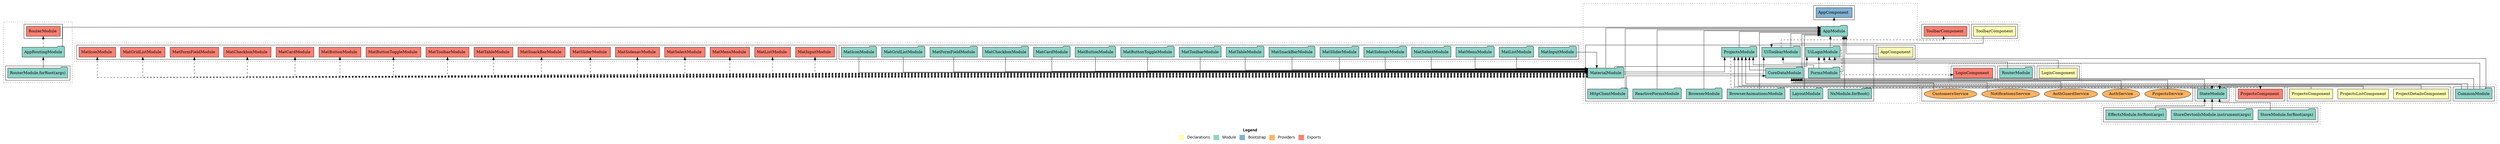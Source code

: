 digraph dependencies { node [shape="rect", style="filled", colorscheme=set312]; ranksep=0.4; compound=false; remincross=true; splines=true; splines=ortho; rankdir=LR; rankdir=TB; rankdir=BT; label=<<table BORDER="0"> <tr> <td colspan="5" align="center"><b>Legend</b></td> </tr> <tr> <td> <table BORDER="0"> <tr> <td bgcolor="#ffffb3" width="20"></td> <td>  Declarations</td> </tr> </table> </td> <td> <table BORDER="0"> <tr> <td bgcolor="#8dd3c7" width="20"></td> <td>  Module</td> </tr> </table> </td> <td> <table BORDER="0"> <tr> <td bgcolor="#80b1d3" width="20"></td> <td>  Bootstrap</td> </tr> </table> </td> <td> <table BORDER="0"> <tr> <td bgcolor="#fdb462" width="20"></td> <td>  Providers</td> </tr> </table> </td> <td> <table BORDER="0"> <tr> <td bgcolor="#fb8072" width="20"></td> <td>  Exports</td> </tr> </table> </td> </tr></table>>; ratio=compress; fontname="sans-serif";  subgraph "cluster_AppRoutingModule" { label=""; style="dotted";node [shape="folder", fillcolor=1]; subgraph cluster_AppRoutingModule_declarations { style="solid";node [style="filled", shape="rect"]; }    subgraph cluster_AppRoutingModule_imports { style="solid"; node [style="filled", fillcolor=1, shape="rect"];    "RouterModule.forRoot(args)" [label="RouterModule.forRoot(args)", shape="folder"];   }    "RouterModule.forRoot(args)" -> "AppRoutingModule" [lhead="cluster_AppRoutingModule", ltail="cluster_AppRoutingModule_imports"];     subgraph cluster_AppRoutingModule_exports { style="solid";node [style="filled", fillcolor=4, shape="rect"];"RouterModule " [label="RouterModule ", shape="rect"]}  "AppRoutingModule" -> "RouterModule " [style="dashed", ltail="cluster_AppRoutingModule" lhead="cluster_AppRoutingModule_exports"];    subgraph cluster_AppRoutingModule_bootstrap { style="solid"; node [style="filled", fillcolor=5, shape="rect"];  }    subgraph cluster_AppRoutingModule_providers { style="solid"; node [style="filled", fillcolor=6, shape="rect"];   }     }  subgraph "cluster_AppModule" { label=""; style="dotted";node [shape="folder", fillcolor=1]; subgraph cluster_AppModule_declarations { style="solid";node [style="filled", shape="rect"]; node [fillcolor=2]; "AppComponent"; }  "AppComponent" -> "AppModule" [style="solid", lhead="cluster_AppModule" ltail="cluster_AppModule_declarations"]; subgraph "cluster_AppModule_AppComponent_providers" { style="solid";  }    subgraph cluster_AppModule_imports { style="solid"; node [style="filled", fillcolor=1, shape="rect"];    "AppRoutingModule" [label="AppRoutingModule", shape="folder"];    "BrowserModule" [label="BrowserModule", shape="folder"];    "BrowserAnimationsModule" [label="BrowserAnimationsModule", shape="folder"];    "CoreDataModule" [label="CoreDataModule", shape="folder"];    "HttpClientModule" [label="HttpClientModule", shape="folder"];    "LayoutModule" [label="LayoutModule", shape="folder"];    "NxModule.forRoot()" [label="NxModule.forRoot()", shape="folder"];    "FormsModule" [label="FormsModule", shape="folder"];    "ReactiveFormsModule" [label="ReactiveFormsModule", shape="folder"];    "UiLoginModule" [label="UiLoginModule", shape="folder"];    "UiToolbarModule" [label="UiToolbarModule", shape="folder"];    "MaterialModule" [label="MaterialModule", shape="folder"];    "ProjectsModule" [label="ProjectsModule", shape="folder"];   }    "AppRoutingModule" -> "AppModule" [lhead="cluster_AppModule", ltail="cluster_AppModule_imports"];    "BrowserModule" -> "AppModule" [lhead="cluster_AppModule", ltail="cluster_AppModule_imports"];    "BrowserAnimationsModule" -> "AppModule" [lhead="cluster_AppModule", ltail="cluster_AppModule_imports"];    "CoreDataModule" -> "AppModule" [lhead="cluster_AppModule", ltail="cluster_AppModule_imports"];    "HttpClientModule" -> "AppModule" [lhead="cluster_AppModule", ltail="cluster_AppModule_imports"];    "LayoutModule" -> "AppModule" [lhead="cluster_AppModule", ltail="cluster_AppModule_imports"];    "NxModule.forRoot()" -> "AppModule" [lhead="cluster_AppModule", ltail="cluster_AppModule_imports"];    "FormsModule" -> "AppModule" [lhead="cluster_AppModule", ltail="cluster_AppModule_imports"];    "ReactiveFormsModule" -> "AppModule" [lhead="cluster_AppModule", ltail="cluster_AppModule_imports"];    "UiLoginModule" -> "AppModule" [lhead="cluster_AppModule", ltail="cluster_AppModule_imports"];    "UiToolbarModule" -> "AppModule" [lhead="cluster_AppModule", ltail="cluster_AppModule_imports"];    "MaterialModule" -> "AppModule" [lhead="cluster_AppModule", ltail="cluster_AppModule_imports"];    "ProjectsModule" -> "AppModule" [lhead="cluster_AppModule", ltail="cluster_AppModule_imports"];     subgraph cluster_AppModule_exports { style="solid";node [style="filled", fillcolor=4, shape="rect"];}    subgraph cluster_AppModule_bootstrap { style="solid"; node [style="filled", fillcolor=5, shape="rect"];  "AppComponent " [label="AppComponent ", shape="rect"]  }  "AppModule" -> "AppComponent " [style="dotted", lhead="cluster_AppModule_bootstrap" ltail="cluster_AppModule"];    subgraph cluster_AppModule_providers { style="solid"; node [style="filled", fillcolor=6, shape="rect"];   }     }  subgraph "cluster_ProjectsModule" { label=""; style="dotted";node [shape="folder", fillcolor=1]; subgraph cluster_ProjectsModule_declarations { style="solid";node [style="filled", shape="rect"]; node [fillcolor=2]; "ProjectsComponent"; node [fillcolor=2]; "ProjectsListComponent"; node [fillcolor=2]; "ProjectDetailsComponent"; }  "ProjectsComponent" -> "ProjectsModule" [style="solid", lhead="cluster_ProjectsModule" ltail="cluster_ProjectsModule_declarations"]; subgraph "cluster_ProjectsModule_ProjectsComponent_providers" { style="solid";  }  "ProjectsListComponent" -> "ProjectsModule" [style="solid", lhead="cluster_ProjectsModule" ltail="cluster_ProjectsModule_declarations"]; subgraph "cluster_ProjectsModule_ProjectsListComponent_providers" { style="solid";  }  "ProjectDetailsComponent" -> "ProjectsModule" [style="solid", lhead="cluster_ProjectsModule" ltail="cluster_ProjectsModule_declarations"]; subgraph "cluster_ProjectsModule_ProjectDetailsComponent_providers" { style="solid";  }    subgraph cluster_ProjectsModule_imports { style="solid"; node [style="filled", fillcolor=1, shape="rect"];    "CommonModule" [label="CommonModule", shape="folder"];    "MaterialModule" [label="MaterialModule", shape="folder"];    "FormsModule" [label="FormsModule", shape="folder"];    "CoreDataModule" [label="CoreDataModule", shape="folder"];   }    "CommonModule" -> "ProjectsModule" [lhead="cluster_ProjectsModule", ltail="cluster_ProjectsModule_imports"];    "MaterialModule" -> "ProjectsModule" [lhead="cluster_ProjectsModule", ltail="cluster_ProjectsModule_imports"];    "FormsModule" -> "ProjectsModule" [lhead="cluster_ProjectsModule", ltail="cluster_ProjectsModule_imports"];    "CoreDataModule" -> "ProjectsModule" [lhead="cluster_ProjectsModule", ltail="cluster_ProjectsModule_imports"];     subgraph cluster_ProjectsModule_exports { style="solid";node [style="filled", fillcolor=4, shape="rect"];"ProjectsComponent " [label="ProjectsComponent ", shape="rect"]}  "ProjectsModule" -> "ProjectsComponent " [style="dashed", ltail="cluster_ProjectsModule" lhead="cluster_ProjectsModule_exports"];    subgraph cluster_ProjectsModule_bootstrap { style="solid"; node [style="filled", fillcolor=5, shape="rect"];  }    subgraph cluster_ProjectsModule_providers { style="solid"; node [style="filled", fillcolor=6, shape="rect"];   }     }  subgraph "cluster_CoreDataModule" { label=""; style="dotted";node [shape="folder", fillcolor=1]; subgraph cluster_CoreDataModule_declarations { style="solid";node [style="filled", shape="rect"]; }    subgraph cluster_CoreDataModule_imports { style="solid"; node [style="filled", fillcolor=1, shape="rect"];    "CommonModule" [label="CommonModule", shape="folder"];    "HttpClientModule" [label="HttpClientModule", shape="folder"];    "StateModule" [label="StateModule", shape="folder"];   }    "CommonModule" -> "CoreDataModule" [lhead="cluster_CoreDataModule", ltail="cluster_CoreDataModule_imports"];    "HttpClientModule" -> "CoreDataModule" [lhead="cluster_CoreDataModule", ltail="cluster_CoreDataModule_imports"];    "StateModule" -> "CoreDataModule" [lhead="cluster_CoreDataModule", ltail="cluster_CoreDataModule_imports"];     subgraph cluster_CoreDataModule_exports { style="solid";node [style="filled", fillcolor=4, shape="rect"];}    subgraph cluster_CoreDataModule_bootstrap { style="solid"; node [style="filled", fillcolor=5, shape="rect"];  }    subgraph cluster_CoreDataModule_providers { style="solid"; node [style="filled", fillcolor=6, shape="rect"];    "AuthService" [label="AuthService", shape="oval"];    "AuthGuardService" [label="AuthGuardService", shape="oval"];    "NotificationsService" [label="NotificationsService", shape="oval"];    "CustomersService" [label="CustomersService", shape="oval"];    "ProjectsService" [label="ProjectsService", shape="oval"];   }    "AuthService" -> "CoreDataModule" [lhead="cluster_CoreDataModule", ltail="cluster_CoreDataModule_providers"];    "AuthGuardService" -> "CoreDataModule" [lhead="cluster_CoreDataModule", ltail="cluster_CoreDataModule_providers"];    "NotificationsService" -> "CoreDataModule" [lhead="cluster_CoreDataModule", ltail="cluster_CoreDataModule_providers"];    "CustomersService" -> "CoreDataModule" [lhead="cluster_CoreDataModule", ltail="cluster_CoreDataModule_providers"];    "ProjectsService" -> "CoreDataModule" [lhead="cluster_CoreDataModule", ltail="cluster_CoreDataModule_providers"];     }  subgraph "cluster_StateModule" { label=""; style="dotted";node [shape="folder", fillcolor=1]; subgraph cluster_StateModule_declarations { style="solid";node [style="filled", shape="rect"]; }    subgraph cluster_StateModule_imports { style="solid"; node [style="filled", fillcolor=1, shape="rect"];    "CommonModule" [label="CommonModule", shape="folder"];    "NxModule.forRoot()" [label="NxModule.forRoot()", shape="folder"];    "StoreModule.forRoot(args)" [label="StoreModule.forRoot(args)", shape="folder"];    "StoreDevtoolsModule.instrument(args)" [label="StoreDevtoolsModule.instrument(args)", shape="folder"];    "EffectsModule.forRoot(args)" [label="EffectsModule.forRoot(args)", shape="folder"];   }    "CommonModule" -> "StateModule" [lhead="cluster_StateModule", ltail="cluster_StateModule_imports"];    "NxModule.forRoot()" -> "StateModule" [lhead="cluster_StateModule", ltail="cluster_StateModule_imports"];    "StoreModule.forRoot(args)" -> "StateModule" [lhead="cluster_StateModule", ltail="cluster_StateModule_imports"];    "StoreDevtoolsModule.instrument(args)" -> "StateModule" [lhead="cluster_StateModule", ltail="cluster_StateModule_imports"];    "EffectsModule.forRoot(args)" -> "StateModule" [lhead="cluster_StateModule", ltail="cluster_StateModule_imports"];     subgraph cluster_StateModule_exports { style="solid";node [style="filled", fillcolor=4, shape="rect"];}    subgraph cluster_StateModule_bootstrap { style="solid"; node [style="filled", fillcolor=5, shape="rect"];  }    subgraph cluster_StateModule_providers { style="solid"; node [style="filled", fillcolor=6, shape="rect"];   }     }  subgraph "cluster_MaterialModule" { label=""; style="dotted";node [shape="folder", fillcolor=1]; subgraph cluster_MaterialModule_declarations { style="solid";node [style="filled", shape="rect"]; }    subgraph cluster_MaterialModule_imports { style="solid"; node [style="filled", fillcolor=1, shape="rect"];    "MatButtonModule" [label="MatButtonModule", shape="folder"];    "MatCardModule" [label="MatCardModule", shape="folder"];    "MatCheckboxModule" [label="MatCheckboxModule", shape="folder"];    "MatFormFieldModule" [label="MatFormFieldModule", shape="folder"];    "MatGridListModule" [label="MatGridListModule", shape="folder"];    "MatIconModule" [label="MatIconModule", shape="folder"];    "MatInputModule" [label="MatInputModule", shape="folder"];    "MatListModule" [label="MatListModule", shape="folder"];    "MatMenuModule" [label="MatMenuModule", shape="folder"];    "MatSelectModule" [label="MatSelectModule", shape="folder"];    "MatSidenavModule" [label="MatSidenavModule", shape="folder"];    "MatSliderModule" [label="MatSliderModule", shape="folder"];    "MatSnackBarModule" [label="MatSnackBarModule", shape="folder"];    "MatTableModule" [label="MatTableModule", shape="folder"];    "MatToolbarModule" [label="MatToolbarModule", shape="folder"];    "MatButtonToggleModule" [label="MatButtonToggleModule", shape="folder"];   }    "MatButtonModule" -> "MaterialModule" [lhead="cluster_MaterialModule", ltail="cluster_MaterialModule_imports"];    "MatCardModule" -> "MaterialModule" [lhead="cluster_MaterialModule", ltail="cluster_MaterialModule_imports"];    "MatCheckboxModule" -> "MaterialModule" [lhead="cluster_MaterialModule", ltail="cluster_MaterialModule_imports"];    "MatFormFieldModule" -> "MaterialModule" [lhead="cluster_MaterialModule", ltail="cluster_MaterialModule_imports"];    "MatGridListModule" -> "MaterialModule" [lhead="cluster_MaterialModule", ltail="cluster_MaterialModule_imports"];    "MatIconModule" -> "MaterialModule" [lhead="cluster_MaterialModule", ltail="cluster_MaterialModule_imports"];    "MatInputModule" -> "MaterialModule" [lhead="cluster_MaterialModule", ltail="cluster_MaterialModule_imports"];    "MatListModule" -> "MaterialModule" [lhead="cluster_MaterialModule", ltail="cluster_MaterialModule_imports"];    "MatMenuModule" -> "MaterialModule" [lhead="cluster_MaterialModule", ltail="cluster_MaterialModule_imports"];    "MatSelectModule" -> "MaterialModule" [lhead="cluster_MaterialModule", ltail="cluster_MaterialModule_imports"];    "MatSidenavModule" -> "MaterialModule" [lhead="cluster_MaterialModule", ltail="cluster_MaterialModule_imports"];    "MatSliderModule" -> "MaterialModule" [lhead="cluster_MaterialModule", ltail="cluster_MaterialModule_imports"];    "MatSnackBarModule" -> "MaterialModule" [lhead="cluster_MaterialModule", ltail="cluster_MaterialModule_imports"];    "MatTableModule" -> "MaterialModule" [lhead="cluster_MaterialModule", ltail="cluster_MaterialModule_imports"];    "MatToolbarModule" -> "MaterialModule" [lhead="cluster_MaterialModule", ltail="cluster_MaterialModule_imports"];    "MatButtonToggleModule" -> "MaterialModule" [lhead="cluster_MaterialModule", ltail="cluster_MaterialModule_imports"];     subgraph cluster_MaterialModule_exports { style="solid";node [style="filled", fillcolor=4, shape="rect"];"MatButtonModule " [label="MatButtonModule ", shape="rect"]"MatCardModule " [label="MatCardModule ", shape="rect"]"MatCheckboxModule " [label="MatCheckboxModule ", shape="rect"]"MatFormFieldModule " [label="MatFormFieldModule ", shape="rect"]"MatGridListModule " [label="MatGridListModule ", shape="rect"]"MatIconModule " [label="MatIconModule ", shape="rect"]"MatInputModule " [label="MatInputModule ", shape="rect"]"MatListModule " [label="MatListModule ", shape="rect"]"MatMenuModule " [label="MatMenuModule ", shape="rect"]"MatSelectModule " [label="MatSelectModule ", shape="rect"]"MatSidenavModule " [label="MatSidenavModule ", shape="rect"]"MatSliderModule " [label="MatSliderModule ", shape="rect"]"MatSnackBarModule " [label="MatSnackBarModule ", shape="rect"]"MatTableModule " [label="MatTableModule ", shape="rect"]"MatToolbarModule " [label="MatToolbarModule ", shape="rect"]"MatButtonToggleModule " [label="MatButtonToggleModule ", shape="rect"]}  "MaterialModule" -> "MatButtonModule " [style="dashed", ltail="cluster_MaterialModule" lhead="cluster_MaterialModule_exports"];  "MaterialModule" -> "MatCardModule " [style="dashed", ltail="cluster_MaterialModule" lhead="cluster_MaterialModule_exports"];  "MaterialModule" -> "MatCheckboxModule " [style="dashed", ltail="cluster_MaterialModule" lhead="cluster_MaterialModule_exports"];  "MaterialModule" -> "MatFormFieldModule " [style="dashed", ltail="cluster_MaterialModule" lhead="cluster_MaterialModule_exports"];  "MaterialModule" -> "MatGridListModule " [style="dashed", ltail="cluster_MaterialModule" lhead="cluster_MaterialModule_exports"];  "MaterialModule" -> "MatIconModule " [style="dashed", ltail="cluster_MaterialModule" lhead="cluster_MaterialModule_exports"];  "MaterialModule" -> "MatInputModule " [style="dashed", ltail="cluster_MaterialModule" lhead="cluster_MaterialModule_exports"];  "MaterialModule" -> "MatListModule " [style="dashed", ltail="cluster_MaterialModule" lhead="cluster_MaterialModule_exports"];  "MaterialModule" -> "MatMenuModule " [style="dashed", ltail="cluster_MaterialModule" lhead="cluster_MaterialModule_exports"];  "MaterialModule" -> "MatSelectModule " [style="dashed", ltail="cluster_MaterialModule" lhead="cluster_MaterialModule_exports"];  "MaterialModule" -> "MatSidenavModule " [style="dashed", ltail="cluster_MaterialModule" lhead="cluster_MaterialModule_exports"];  "MaterialModule" -> "MatSliderModule " [style="dashed", ltail="cluster_MaterialModule" lhead="cluster_MaterialModule_exports"];  "MaterialModule" -> "MatSnackBarModule " [style="dashed", ltail="cluster_MaterialModule" lhead="cluster_MaterialModule_exports"];  "MaterialModule" -> "MatTableModule " [style="dashed", ltail="cluster_MaterialModule" lhead="cluster_MaterialModule_exports"];  "MaterialModule" -> "MatToolbarModule " [style="dashed", ltail="cluster_MaterialModule" lhead="cluster_MaterialModule_exports"];  "MaterialModule" -> "MatButtonToggleModule " [style="dashed", ltail="cluster_MaterialModule" lhead="cluster_MaterialModule_exports"];    subgraph cluster_MaterialModule_bootstrap { style="solid"; node [style="filled", fillcolor=5, shape="rect"];  }    subgraph cluster_MaterialModule_providers { style="solid"; node [style="filled", fillcolor=6, shape="rect"];   }     }  subgraph "cluster_UiLoginModule" { label=""; style="dotted";node [shape="folder", fillcolor=1]; subgraph cluster_UiLoginModule_declarations { style="solid";node [style="filled", shape="rect"]; node [fillcolor=2]; "LoginComponent"; }  "LoginComponent" -> "UiLoginModule" [style="solid", lhead="cluster_UiLoginModule" ltail="cluster_UiLoginModule_declarations"]; subgraph "cluster_UiLoginModule_LoginComponent_providers" { style="solid";  }    subgraph cluster_UiLoginModule_imports { style="solid"; node [style="filled", fillcolor=1, shape="rect"];    "CommonModule" [label="CommonModule", shape="folder"];    "FormsModule" [label="FormsModule", shape="folder"];    "MaterialModule" [label="MaterialModule", shape="folder"];    "RouterModule" [label="RouterModule", shape="folder"];   }    "CommonModule" -> "UiLoginModule" [lhead="cluster_UiLoginModule", ltail="cluster_UiLoginModule_imports"];    "FormsModule" -> "UiLoginModule" [lhead="cluster_UiLoginModule", ltail="cluster_UiLoginModule_imports"];    "MaterialModule" -> "UiLoginModule" [lhead="cluster_UiLoginModule", ltail="cluster_UiLoginModule_imports"];    "RouterModule" -> "UiLoginModule" [lhead="cluster_UiLoginModule", ltail="cluster_UiLoginModule_imports"];     subgraph cluster_UiLoginModule_exports { style="solid";node [style="filled", fillcolor=4, shape="rect"];"LoginComponent " [label="LoginComponent ", shape="rect"]}  "UiLoginModule" -> "LoginComponent " [style="dashed", ltail="cluster_UiLoginModule" lhead="cluster_UiLoginModule_exports"];    subgraph cluster_UiLoginModule_bootstrap { style="solid"; node [style="filled", fillcolor=5, shape="rect"];  }    subgraph cluster_UiLoginModule_providers { style="solid"; node [style="filled", fillcolor=6, shape="rect"];   }     }  subgraph "cluster_UiToolbarModule" { label=""; style="dotted";node [shape="folder", fillcolor=1]; subgraph cluster_UiToolbarModule_declarations { style="solid";node [style="filled", shape="rect"]; node [fillcolor=2]; "ToolbarComponent"; }  "ToolbarComponent" -> "UiToolbarModule" [style="solid", lhead="cluster_UiToolbarModule" ltail="cluster_UiToolbarModule_declarations"]; subgraph "cluster_UiToolbarModule_ToolbarComponent_providers" { style="solid";  }    subgraph cluster_UiToolbarModule_imports { style="solid"; node [style="filled", fillcolor=1, shape="rect"];    "CommonModule" [label="CommonModule", shape="folder"];    "MaterialModule" [label="MaterialModule", shape="folder"];   }    "CommonModule" -> "UiToolbarModule" [lhead="cluster_UiToolbarModule", ltail="cluster_UiToolbarModule_imports"];    "MaterialModule" -> "UiToolbarModule" [lhead="cluster_UiToolbarModule", ltail="cluster_UiToolbarModule_imports"];     subgraph cluster_UiToolbarModule_exports { style="solid";node [style="filled", fillcolor=4, shape="rect"];"ToolbarComponent " [label="ToolbarComponent ", shape="rect"]}  "UiToolbarModule" -> "ToolbarComponent " [style="dashed", ltail="cluster_UiToolbarModule" lhead="cluster_UiToolbarModule_exports"];    subgraph cluster_UiToolbarModule_bootstrap { style="solid"; node [style="filled", fillcolor=5, shape="rect"];  }    subgraph cluster_UiToolbarModule_providers { style="solid"; node [style="filled", fillcolor=6, shape="rect"];   }     }  }